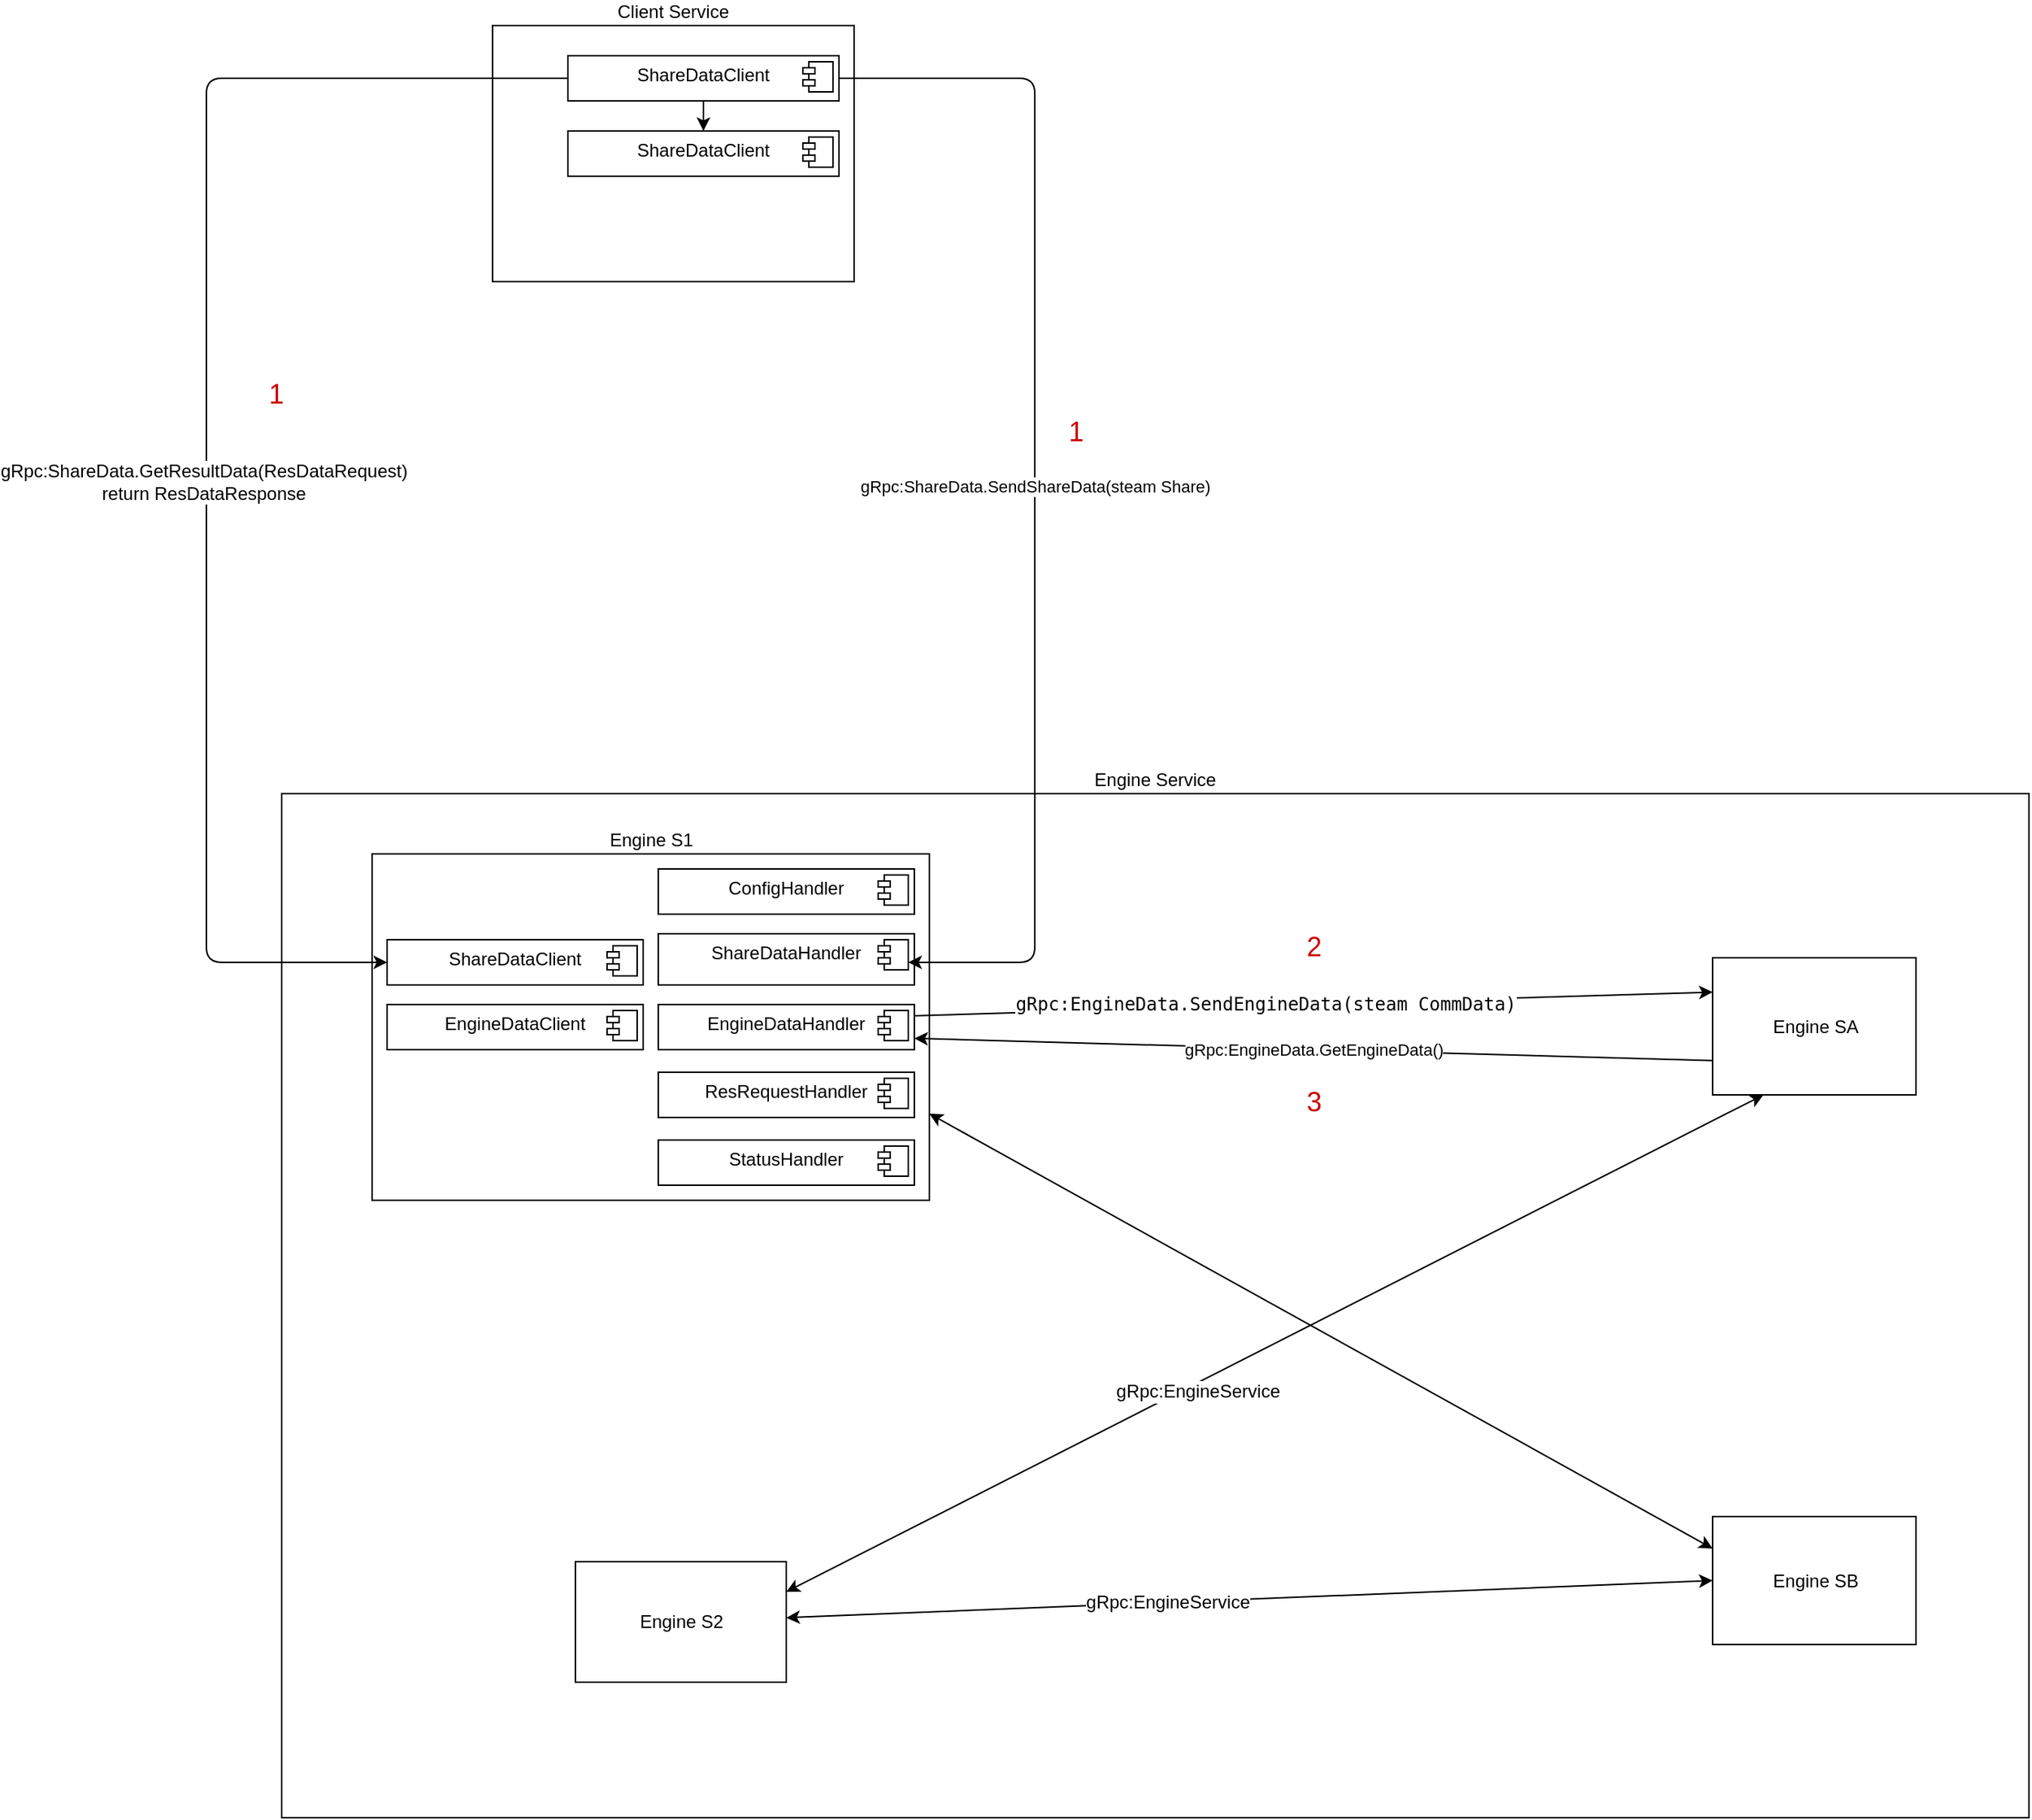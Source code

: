 <mxfile version="10.6.3" type="github"><diagram id="qjX3kxyQt8vl-2oXAutQ" name="Page-1"><mxGraphModel dx="1158" dy="709" grid="1" gridSize="10" guides="1" tooltips="1" connect="1" arrows="1" fold="1" page="1" pageScale="1" pageWidth="827" pageHeight="1169" math="0" shadow="0"><root><mxCell id="0"/><mxCell id="1" parent="0"/><UserObject label="Engine Service&lt;br&gt;" treeRoot="1" id="pDZX20AE8ElxJlWNmtBF-1"><mxCell style="whiteSpace=wrap;html=1;align=center;treeFolding=1;container=1;recursiveResize=0;labelPosition=center;verticalLabelPosition=top;verticalAlign=bottom;" parent="1" vertex="1"><mxGeometry x="220" y="940" width="1160" height="680" as="geometry"/></mxCell></UserObject><mxCell id="pDZX20AE8ElxJlWNmtBF-5" value="Engine S1&lt;br&gt;" style="html=1;labelPosition=center;verticalLabelPosition=top;align=center;verticalAlign=bottom;" parent="pDZX20AE8ElxJlWNmtBF-1" vertex="1"><mxGeometry x="60" y="40" width="370" height="230" as="geometry"/></mxCell><mxCell id="pDZX20AE8ElxJlWNmtBF-19" value="Engine SA&lt;br&gt;" style="html=1;labelPosition=center;verticalLabelPosition=middle;align=center;verticalAlign=middle;" parent="pDZX20AE8ElxJlWNmtBF-1" vertex="1"><mxGeometry x="950" y="109" width="135" height="91" as="geometry"/></mxCell><mxCell id="pDZX20AE8ElxJlWNmtBF-38" value="&lt;p style=&quot;margin: 0px ; margin-top: 6px ; text-align: center&quot;&gt;ShareDataHandler&lt;/p&gt;" style="align=center;overflow=fill;html=1;labelPosition=center;verticalLabelPosition=middle;verticalAlign=middle;" parent="pDZX20AE8ElxJlWNmtBF-1" vertex="1"><mxGeometry x="250" y="93" width="170" height="34" as="geometry"/></mxCell><mxCell id="pDZX20AE8ElxJlWNmtBF-39" value="" style="shape=component;jettyWidth=8;jettyHeight=4;" parent="pDZX20AE8ElxJlWNmtBF-38" vertex="1"><mxGeometry x="1" width="20" height="20" relative="1" as="geometry"><mxPoint x="-24" y="4" as="offset"/></mxGeometry></mxCell><mxCell id="pDZX20AE8ElxJlWNmtBF-24" value="Engine SB&lt;br&gt;" style="html=1;labelPosition=center;verticalLabelPosition=middle;align=center;verticalAlign=middle;" parent="pDZX20AE8ElxJlWNmtBF-1" vertex="1"><mxGeometry x="950" y="480" width="135" height="85" as="geometry"/></mxCell><mxCell id="pDZX20AE8ElxJlWNmtBF-31" value="" style="endArrow=classic;startArrow=classic;html=1;entryX=1;entryY=0.75;entryDx=0;entryDy=0;exitX=0;exitY=0.25;exitDx=0;exitDy=0;" parent="pDZX20AE8ElxJlWNmtBF-1" source="pDZX20AE8ElxJlWNmtBF-24" target="pDZX20AE8ElxJlWNmtBF-5" edge="1"><mxGeometry width="50" height="50" relative="1" as="geometry"><mxPoint x="315" y="270" as="sourcePoint"/><mxPoint x="365" y="220" as="targetPoint"/></mxGeometry></mxCell><mxCell id="pDZX20AE8ElxJlWNmtBF-23" value="Engine S2&lt;br&gt;" style="html=1;labelPosition=center;verticalLabelPosition=middle;align=center;verticalAlign=middle;" parent="pDZX20AE8ElxJlWNmtBF-1" vertex="1"><mxGeometry x="195" y="510" width="140" height="80" as="geometry"/></mxCell><mxCell id="pDZX20AE8ElxJlWNmtBF-32" value="" style="endArrow=classic;startArrow=classic;html=1;entryX=1;entryY=0.25;entryDx=0;entryDy=0;exitX=0.25;exitY=1;exitDx=0;exitDy=0;" parent="pDZX20AE8ElxJlWNmtBF-1" source="pDZX20AE8ElxJlWNmtBF-19" target="pDZX20AE8ElxJlWNmtBF-23" edge="1"><mxGeometry width="50" height="50" relative="1" as="geometry"><mxPoint x="365" y="273" as="sourcePoint"/><mxPoint x="175" y="177" as="targetPoint"/></mxGeometry></mxCell><mxCell id="pDZX20AE8ElxJlWNmtBF-33" value="gRpc:EngineService" style="text;html=1;resizable=0;points=[];align=center;verticalAlign=middle;labelBackgroundColor=#ffffff;" parent="pDZX20AE8ElxJlWNmtBF-32" vertex="1" connectable="0"><mxGeometry x="0.223" relative="1" as="geometry"><mxPoint x="21" y="-5.5" as="offset"/></mxGeometry></mxCell><mxCell id="pDZX20AE8ElxJlWNmtBF-36" value="" style="endArrow=classic;startArrow=classic;html=1;entryX=0;entryY=0.5;entryDx=0;entryDy=0;" parent="pDZX20AE8ElxJlWNmtBF-1" source="pDZX20AE8ElxJlWNmtBF-23" target="pDZX20AE8ElxJlWNmtBF-24" edge="1"><mxGeometry width="50" height="50" relative="1" as="geometry"><mxPoint x="235" y="340" as="sourcePoint"/><mxPoint x="285" y="290" as="targetPoint"/></mxGeometry></mxCell><mxCell id="pDZX20AE8ElxJlWNmtBF-37" value="gRpc:EngineService" style="text;html=1;resizable=0;points=[];align=center;verticalAlign=middle;labelBackgroundColor=#ffffff;" parent="pDZX20AE8ElxJlWNmtBF-36" vertex="1" connectable="0"><mxGeometry x="-0.179" relative="1" as="geometry"><mxPoint as="offset"/></mxGeometry></mxCell><mxCell id="pDZX20AE8ElxJlWNmtBF-43" value="&lt;p style=&quot;margin: 0px ; margin-top: 6px ; text-align: center&quot;&gt;ResRequestHandler&lt;/p&gt;" style="align=left;overflow=fill;html=1;" parent="pDZX20AE8ElxJlWNmtBF-1" vertex="1"><mxGeometry x="250" y="185" width="170" height="30" as="geometry"/></mxCell><mxCell id="pDZX20AE8ElxJlWNmtBF-44" value="" style="shape=component;jettyWidth=8;jettyHeight=4;" parent="pDZX20AE8ElxJlWNmtBF-43" vertex="1"><mxGeometry x="1" width="20" height="20" relative="1" as="geometry"><mxPoint x="-24" y="4" as="offset"/></mxGeometry></mxCell><mxCell id="KPqXG4leqGSg9rMvJdoy-4" value="&lt;p style=&quot;margin: 0px ; margin-top: 6px ; text-align: center&quot;&gt;EngineDataHandler&lt;/p&gt;" style="align=left;overflow=fill;html=1;" vertex="1" parent="pDZX20AE8ElxJlWNmtBF-1"><mxGeometry x="250" y="140" width="170" height="30" as="geometry"/></mxCell><mxCell id="KPqXG4leqGSg9rMvJdoy-5" value="" style="shape=component;jettyWidth=8;jettyHeight=4;" vertex="1" parent="KPqXG4leqGSg9rMvJdoy-4"><mxGeometry x="1" width="20" height="20" relative="1" as="geometry"><mxPoint x="-24" y="4" as="offset"/></mxGeometry></mxCell><mxCell id="KPqXG4leqGSg9rMvJdoy-7" value="&lt;p style=&quot;margin: 0px ; margin-top: 6px ; text-align: center&quot;&gt;ConfigHandler&lt;/p&gt;" style="align=left;overflow=fill;html=1;" vertex="1" parent="pDZX20AE8ElxJlWNmtBF-1"><mxGeometry x="250" y="50" width="170" height="30" as="geometry"/></mxCell><mxCell id="KPqXG4leqGSg9rMvJdoy-8" value="" style="shape=component;jettyWidth=8;jettyHeight=4;" vertex="1" parent="KPqXG4leqGSg9rMvJdoy-7"><mxGeometry x="1" width="20" height="20" relative="1" as="geometry"><mxPoint x="-24" y="4" as="offset"/></mxGeometry></mxCell><mxCell id="KPqXG4leqGSg9rMvJdoy-10" value="&lt;p style=&quot;margin: 0px ; margin-top: 6px ; text-align: center&quot;&gt;StatusHandler&lt;/p&gt;" style="align=left;overflow=fill;html=1;" vertex="1" parent="pDZX20AE8ElxJlWNmtBF-1"><mxGeometry x="250" y="230" width="170" height="30" as="geometry"/></mxCell><mxCell id="KPqXG4leqGSg9rMvJdoy-11" value="" style="shape=component;jettyWidth=8;jettyHeight=4;" vertex="1" parent="KPqXG4leqGSg9rMvJdoy-10"><mxGeometry x="1" width="20" height="20" relative="1" as="geometry"><mxPoint x="-24" y="4" as="offset"/></mxGeometry></mxCell><mxCell id="KPqXG4leqGSg9rMvJdoy-13" value="&lt;p style=&quot;margin: 0px ; margin-top: 6px ; text-align: center&quot;&gt;EngineDataClient&lt;/p&gt;" style="align=left;overflow=fill;html=1;" vertex="1" parent="pDZX20AE8ElxJlWNmtBF-1"><mxGeometry x="70" y="140" width="170" height="30" as="geometry"/></mxCell><mxCell id="KPqXG4leqGSg9rMvJdoy-14" value="" style="shape=component;jettyWidth=8;jettyHeight=4;" vertex="1" parent="KPqXG4leqGSg9rMvJdoy-13"><mxGeometry x="1" width="20" height="20" relative="1" as="geometry"><mxPoint x="-24" y="4" as="offset"/></mxGeometry></mxCell><mxCell id="KPqXG4leqGSg9rMvJdoy-16" value="&lt;p style=&quot;margin: 0px ; margin-top: 6px ; text-align: center&quot;&gt;ShareDataClient&lt;/p&gt;" style="align=left;overflow=fill;html=1;" vertex="1" parent="pDZX20AE8ElxJlWNmtBF-1"><mxGeometry x="70" y="97" width="170" height="30" as="geometry"/></mxCell><mxCell id="KPqXG4leqGSg9rMvJdoy-17" value="" style="shape=component;jettyWidth=8;jettyHeight=4;" vertex="1" parent="KPqXG4leqGSg9rMvJdoy-16"><mxGeometry x="1" width="20" height="20" relative="1" as="geometry"><mxPoint x="-24" y="4" as="offset"/></mxGeometry></mxCell><mxCell id="KPqXG4leqGSg9rMvJdoy-20" value="" style="endArrow=classic;html=1;entryX=0;entryY=0.25;entryDx=0;entryDy=0;exitX=1;exitY=0.25;exitDx=0;exitDy=0;" edge="1" parent="pDZX20AE8ElxJlWNmtBF-1" source="KPqXG4leqGSg9rMvJdoy-4" target="pDZX20AE8ElxJlWNmtBF-19"><mxGeometry width="50" height="50" relative="1" as="geometry"><mxPoint x="610" y="190" as="sourcePoint"/><mxPoint x="660" y="140" as="targetPoint"/></mxGeometry></mxCell><mxCell id="KPqXG4leqGSg9rMvJdoy-21" value="&lt;pre&gt;gRpc:EngineData.SendEngineData(steam CommData)&lt;/pre&gt;" style="text;html=1;resizable=0;points=[];align=center;verticalAlign=middle;labelBackgroundColor=#ffffff;" vertex="1" connectable="0" parent="KPqXG4leqGSg9rMvJdoy-20"><mxGeometry x="-0.123" y="1" relative="1" as="geometry"><mxPoint as="offset"/></mxGeometry></mxCell><mxCell id="KPqXG4leqGSg9rMvJdoy-28" value="gRpc:EngineData.GetEngineData()" style="endArrow=classic;html=1;exitX=0;exitY=0.75;exitDx=0;exitDy=0;entryX=1;entryY=0.75;entryDx=0;entryDy=0;" edge="1" parent="pDZX20AE8ElxJlWNmtBF-1" source="pDZX20AE8ElxJlWNmtBF-19" target="KPqXG4leqGSg9rMvJdoy-4"><mxGeometry width="50" height="50" relative="1" as="geometry"><mxPoint x="720" y="250" as="sourcePoint"/><mxPoint x="770" y="200" as="targetPoint"/></mxGeometry></mxCell><mxCell id="KPqXG4leqGSg9rMvJdoy-37" value="&lt;font style=&quot;font-size: 18px&quot;&gt;2&lt;/font&gt;" style="text;html=1;strokeColor=none;fillColor=none;align=center;verticalAlign=middle;whiteSpace=wrap;rounded=0;fontColor=#CC0000;fontSize=18;" vertex="1" parent="pDZX20AE8ElxJlWNmtBF-1"><mxGeometry x="648.5" y="77" width="73" height="50" as="geometry"/></mxCell><mxCell id="KPqXG4leqGSg9rMvJdoy-38" value="&lt;font style=&quot;font-size: 18px&quot;&gt;3&lt;/font&gt;" style="text;html=1;strokeColor=none;fillColor=none;align=center;verticalAlign=middle;whiteSpace=wrap;rounded=0;fontColor=#CC0000;fontSize=18;" vertex="1" parent="pDZX20AE8ElxJlWNmtBF-1"><mxGeometry x="648.5" y="180" width="73" height="50" as="geometry"/></mxCell><UserObject label="Client Service" treeRoot="1" id="KPqXG4leqGSg9rMvJdoy-22"><mxCell style="whiteSpace=wrap;html=1;align=center;treeFolding=1;container=1;recursiveResize=0;labelPosition=center;verticalLabelPosition=top;verticalAlign=bottom;" vertex="1" parent="1"><mxGeometry x="360" y="430" width="240" height="170" as="geometry"/></mxCell></UserObject><mxCell id="KPqXG4leqGSg9rMvJdoy-33" value="" style="edgeStyle=orthogonalEdgeStyle;rounded=0;orthogonalLoop=1;jettySize=auto;html=1;" edge="1" parent="KPqXG4leqGSg9rMvJdoy-22" source="KPqXG4leqGSg9rMvJdoy-29" target="KPqXG4leqGSg9rMvJdoy-31"><mxGeometry relative="1" as="geometry"/></mxCell><mxCell id="KPqXG4leqGSg9rMvJdoy-29" value="&lt;p style=&quot;margin: 0px ; margin-top: 6px ; text-align: center&quot;&gt;ShareDataClient&lt;/p&gt;" style="align=left;overflow=fill;html=1;" vertex="1" parent="KPqXG4leqGSg9rMvJdoy-22"><mxGeometry x="50" y="20" width="180" height="30" as="geometry"/></mxCell><mxCell id="KPqXG4leqGSg9rMvJdoy-30" value="" style="shape=component;jettyWidth=8;jettyHeight=4;" vertex="1" parent="KPqXG4leqGSg9rMvJdoy-29"><mxGeometry x="1" width="20" height="20" relative="1" as="geometry"><mxPoint x="-24" y="4" as="offset"/></mxGeometry></mxCell><mxCell id="KPqXG4leqGSg9rMvJdoy-31" value="&lt;p style=&quot;margin: 0px ; margin-top: 6px ; text-align: center&quot;&gt;ShareDataClient&lt;/p&gt;" style="align=left;overflow=fill;html=1;" vertex="1" parent="KPqXG4leqGSg9rMvJdoy-22"><mxGeometry x="50" y="70" width="180" height="30" as="geometry"/></mxCell><mxCell id="KPqXG4leqGSg9rMvJdoy-32" value="" style="shape=component;jettyWidth=8;jettyHeight=4;" vertex="1" parent="KPqXG4leqGSg9rMvJdoy-31"><mxGeometry x="1" width="20" height="20" relative="1" as="geometry"><mxPoint x="-24" y="4" as="offset"/></mxGeometry></mxCell><mxCell id="KPqXG4leqGSg9rMvJdoy-25" value="&lt;span&gt;gRpc:ShareData.SendShareData(steam Share)&lt;/span&gt;" style="edgeStyle=elbowEdgeStyle;elbow=horizontal;endArrow=classic;html=1;exitX=1;exitY=0.5;exitDx=0;exitDy=0;entryX=1;entryY=0.75;entryDx=0;entryDy=0;" edge="1" parent="1" source="KPqXG4leqGSg9rMvJdoy-29" target="pDZX20AE8ElxJlWNmtBF-39"><mxGeometry width="50" height="50" relative="1" as="geometry"><mxPoint x="710" y="780" as="sourcePoint"/><mxPoint x="760" y="730" as="targetPoint"/><Array as="points"><mxPoint x="720" y="850"/></Array></mxGeometry></mxCell><mxCell id="KPqXG4leqGSg9rMvJdoy-26" value="" style="edgeStyle=elbowEdgeStyle;elbow=horizontal;endArrow=classic;html=1;exitX=0;exitY=0.5;exitDx=0;exitDy=0;entryX=0;entryY=0.5;entryDx=0;entryDy=0;" edge="1" parent="1" source="KPqXG4leqGSg9rMvJdoy-29" target="KPqXG4leqGSg9rMvJdoy-16"><mxGeometry width="50" height="50" relative="1" as="geometry"><mxPoint x="380" y="830" as="sourcePoint"/><mxPoint x="430" y="780" as="targetPoint"/><Array as="points"><mxPoint x="170" y="860"/></Array></mxGeometry></mxCell><mxCell id="KPqXG4leqGSg9rMvJdoy-27" value="gRpc:ShareData.GetResultData(ResDataRequest) &lt;br&gt;return ResDataResponse" style="text;html=1;resizable=0;points=[];align=center;verticalAlign=middle;labelBackgroundColor=#ffffff;" vertex="1" connectable="0" parent="KPqXG4leqGSg9rMvJdoy-26"><mxGeometry x="0.072" y="-2" relative="1" as="geometry"><mxPoint as="offset"/></mxGeometry></mxCell><mxCell id="KPqXG4leqGSg9rMvJdoy-35" value="&lt;font style=&quot;font-size: 18px;&quot;&gt;1&lt;/font&gt;" style="text;html=1;strokeColor=none;fillColor=none;align=center;verticalAlign=middle;whiteSpace=wrap;rounded=0;fontColor=#CC0000;fontSize=18;" vertex="1" parent="1"><mxGeometry x="710.5" y="675" width="73" height="50" as="geometry"/></mxCell><mxCell id="KPqXG4leqGSg9rMvJdoy-36" value="&lt;font style=&quot;font-size: 18px;&quot;&gt;1&lt;/font&gt;" style="text;html=1;strokeColor=none;fillColor=none;align=center;verticalAlign=middle;whiteSpace=wrap;rounded=0;fontColor=#CC0000;fontSize=18;" vertex="1" parent="1"><mxGeometry x="180" y="650" width="73" height="50" as="geometry"/></mxCell></root></mxGraphModel></diagram></mxfile>